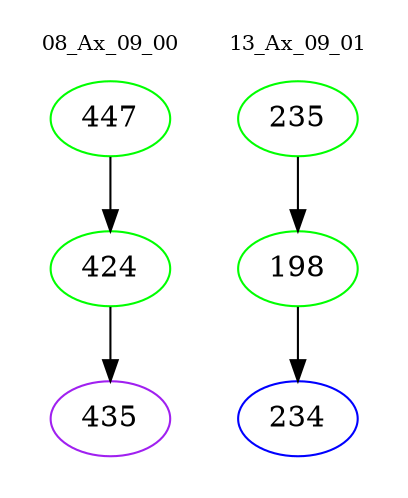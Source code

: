 digraph{
subgraph cluster_0 {
color = white
label = "08_Ax_09_00";
fontsize=10;
T0_447 [label="447", color="green"]
T0_447 -> T0_424 [color="black"]
T0_424 [label="424", color="green"]
T0_424 -> T0_435 [color="black"]
T0_435 [label="435", color="purple"]
}
subgraph cluster_1 {
color = white
label = "13_Ax_09_01";
fontsize=10;
T1_235 [label="235", color="green"]
T1_235 -> T1_198 [color="black"]
T1_198 [label="198", color="green"]
T1_198 -> T1_234 [color="black"]
T1_234 [label="234", color="blue"]
}
}
